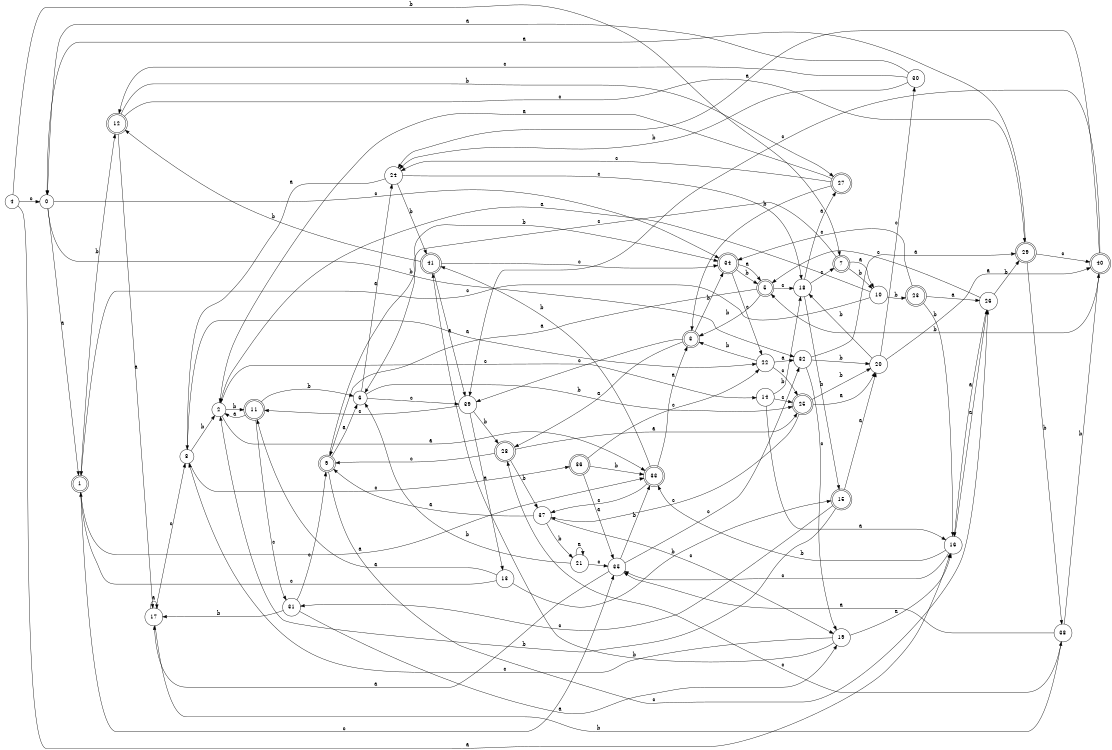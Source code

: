 digraph n34_1 {
__start0 [label="" shape="none"];

rankdir=LR;
size="8,5";

s0 [style="filled", color="black", fillcolor="white" shape="circle", label="0"];
s1 [style="rounded,filled", color="black", fillcolor="white" shape="doublecircle", label="1"];
s2 [style="filled", color="black", fillcolor="white" shape="circle", label="2"];
s3 [style="rounded,filled", color="black", fillcolor="white" shape="doublecircle", label="3"];
s4 [style="filled", color="black", fillcolor="white" shape="circle", label="4"];
s5 [style="rounded,filled", color="black", fillcolor="white" shape="doublecircle", label="5"];
s6 [style="filled", color="black", fillcolor="white" shape="circle", label="6"];
s7 [style="rounded,filled", color="black", fillcolor="white" shape="doublecircle", label="7"];
s8 [style="filled", color="black", fillcolor="white" shape="circle", label="8"];
s9 [style="rounded,filled", color="black", fillcolor="white" shape="doublecircle", label="9"];
s10 [style="filled", color="black", fillcolor="white" shape="circle", label="10"];
s11 [style="rounded,filled", color="black", fillcolor="white" shape="doublecircle", label="11"];
s12 [style="rounded,filled", color="black", fillcolor="white" shape="doublecircle", label="12"];
s13 [style="filled", color="black", fillcolor="white" shape="circle", label="13"];
s14 [style="filled", color="black", fillcolor="white" shape="circle", label="14"];
s15 [style="rounded,filled", color="black", fillcolor="white" shape="doublecircle", label="15"];
s16 [style="filled", color="black", fillcolor="white" shape="circle", label="16"];
s17 [style="filled", color="black", fillcolor="white" shape="circle", label="17"];
s18 [style="filled", color="black", fillcolor="white" shape="circle", label="18"];
s19 [style="filled", color="black", fillcolor="white" shape="circle", label="19"];
s20 [style="filled", color="black", fillcolor="white" shape="circle", label="20"];
s21 [style="filled", color="black", fillcolor="white" shape="circle", label="21"];
s22 [style="filled", color="black", fillcolor="white" shape="circle", label="22"];
s23 [style="rounded,filled", color="black", fillcolor="white" shape="doublecircle", label="23"];
s24 [style="filled", color="black", fillcolor="white" shape="circle", label="24"];
s25 [style="rounded,filled", color="black", fillcolor="white" shape="doublecircle", label="25"];
s26 [style="filled", color="black", fillcolor="white" shape="circle", label="26"];
s27 [style="rounded,filled", color="black", fillcolor="white" shape="doublecircle", label="27"];
s28 [style="rounded,filled", color="black", fillcolor="white" shape="doublecircle", label="28"];
s29 [style="rounded,filled", color="black", fillcolor="white" shape="doublecircle", label="29"];
s30 [style="filled", color="black", fillcolor="white" shape="circle", label="30"];
s31 [style="filled", color="black", fillcolor="white" shape="circle", label="31"];
s32 [style="filled", color="black", fillcolor="white" shape="circle", label="32"];
s33 [style="rounded,filled", color="black", fillcolor="white" shape="doublecircle", label="33"];
s34 [style="rounded,filled", color="black", fillcolor="white" shape="doublecircle", label="34"];
s35 [style="filled", color="black", fillcolor="white" shape="circle", label="35"];
s36 [style="rounded,filled", color="black", fillcolor="white" shape="doublecircle", label="36"];
s37 [style="filled", color="black", fillcolor="white" shape="circle", label="37"];
s38 [style="filled", color="black", fillcolor="white" shape="circle", label="38"];
s39 [style="filled", color="black", fillcolor="white" shape="circle", label="39"];
s40 [style="rounded,filled", color="black", fillcolor="white" shape="doublecircle", label="40"];
s41 [style="rounded,filled", color="black", fillcolor="white" shape="doublecircle", label="41"];
s0 -> s1 [label="a"];
s0 -> s32 [label="b"];
s0 -> s34 [label="c"];
s1 -> s33 [label="a"];
s1 -> s12 [label="b"];
s1 -> s35 [label="c"];
s2 -> s33 [label="a"];
s2 -> s11 [label="b"];
s2 -> s14 [label="c"];
s3 -> s28 [label="a"];
s3 -> s34 [label="b"];
s3 -> s39 [label="c"];
s4 -> s16 [label="a"];
s4 -> s7 [label="b"];
s4 -> s0 [label="c"];
s5 -> s9 [label="a"];
s5 -> s3 [label="b"];
s5 -> s18 [label="c"];
s6 -> s24 [label="a"];
s6 -> s25 [label="b"];
s6 -> s39 [label="c"];
s7 -> s10 [label="a"];
s7 -> s10 [label="b"];
s7 -> s6 [label="c"];
s8 -> s22 [label="a"];
s8 -> s2 [label="b"];
s8 -> s36 [label="c"];
s9 -> s6 [label="a"];
s9 -> s34 [label="b"];
s9 -> s26 [label="c"];
s10 -> s2 [label="a"];
s10 -> s23 [label="b"];
s10 -> s1 [label="c"];
s11 -> s2 [label="a"];
s11 -> s6 [label="b"];
s11 -> s31 [label="c"];
s12 -> s17 [label="a"];
s12 -> s27 [label="b"];
s12 -> s29 [label="c"];
s13 -> s11 [label="a"];
s13 -> s15 [label="b"];
s13 -> s1 [label="c"];
s14 -> s16 [label="a"];
s14 -> s18 [label="b"];
s14 -> s25 [label="c"];
s15 -> s20 [label="a"];
s15 -> s2 [label="b"];
s15 -> s31 [label="c"];
s16 -> s26 [label="a"];
s16 -> s33 [label="b"];
s16 -> s35 [label="c"];
s17 -> s17 [label="a"];
s17 -> s38 [label="b"];
s17 -> s8 [label="c"];
s18 -> s27 [label="a"];
s18 -> s15 [label="b"];
s18 -> s7 [label="c"];
s19 -> s16 [label="a"];
s19 -> s41 [label="b"];
s19 -> s8 [label="c"];
s20 -> s40 [label="a"];
s20 -> s18 [label="b"];
s20 -> s30 [label="c"];
s21 -> s21 [label="a"];
s21 -> s6 [label="b"];
s21 -> s35 [label="c"];
s22 -> s32 [label="a"];
s22 -> s3 [label="b"];
s22 -> s25 [label="c"];
s23 -> s26 [label="a"];
s23 -> s16 [label="b"];
s23 -> s34 [label="c"];
s24 -> s8 [label="a"];
s24 -> s41 [label="b"];
s24 -> s18 [label="c"];
s25 -> s20 [label="a"];
s25 -> s20 [label="b"];
s25 -> s37 [label="c"];
s26 -> s16 [label="a"];
s26 -> s29 [label="b"];
s26 -> s5 [label="c"];
s27 -> s2 [label="a"];
s27 -> s3 [label="b"];
s27 -> s24 [label="c"];
s28 -> s25 [label="a"];
s28 -> s37 [label="b"];
s28 -> s9 [label="c"];
s29 -> s0 [label="a"];
s29 -> s38 [label="b"];
s29 -> s40 [label="c"];
s30 -> s0 [label="a"];
s30 -> s24 [label="b"];
s30 -> s12 [label="c"];
s31 -> s19 [label="a"];
s31 -> s17 [label="b"];
s31 -> s9 [label="c"];
s32 -> s29 [label="a"];
s32 -> s20 [label="b"];
s32 -> s19 [label="c"];
s33 -> s3 [label="a"];
s33 -> s41 [label="b"];
s33 -> s37 [label="c"];
s34 -> s5 [label="a"];
s34 -> s5 [label="b"];
s34 -> s22 [label="c"];
s35 -> s17 [label="a"];
s35 -> s33 [label="b"];
s35 -> s32 [label="c"];
s36 -> s35 [label="a"];
s36 -> s33 [label="b"];
s36 -> s22 [label="c"];
s37 -> s9 [label="a"];
s37 -> s21 [label="b"];
s37 -> s19 [label="c"];
s38 -> s35 [label="a"];
s38 -> s40 [label="b"];
s38 -> s28 [label="c"];
s39 -> s13 [label="a"];
s39 -> s28 [label="b"];
s39 -> s11 [label="c"];
s40 -> s24 [label="a"];
s40 -> s5 [label="b"];
s40 -> s39 [label="c"];
s41 -> s39 [label="a"];
s41 -> s12 [label="b"];
s41 -> s34 [label="c"];

}